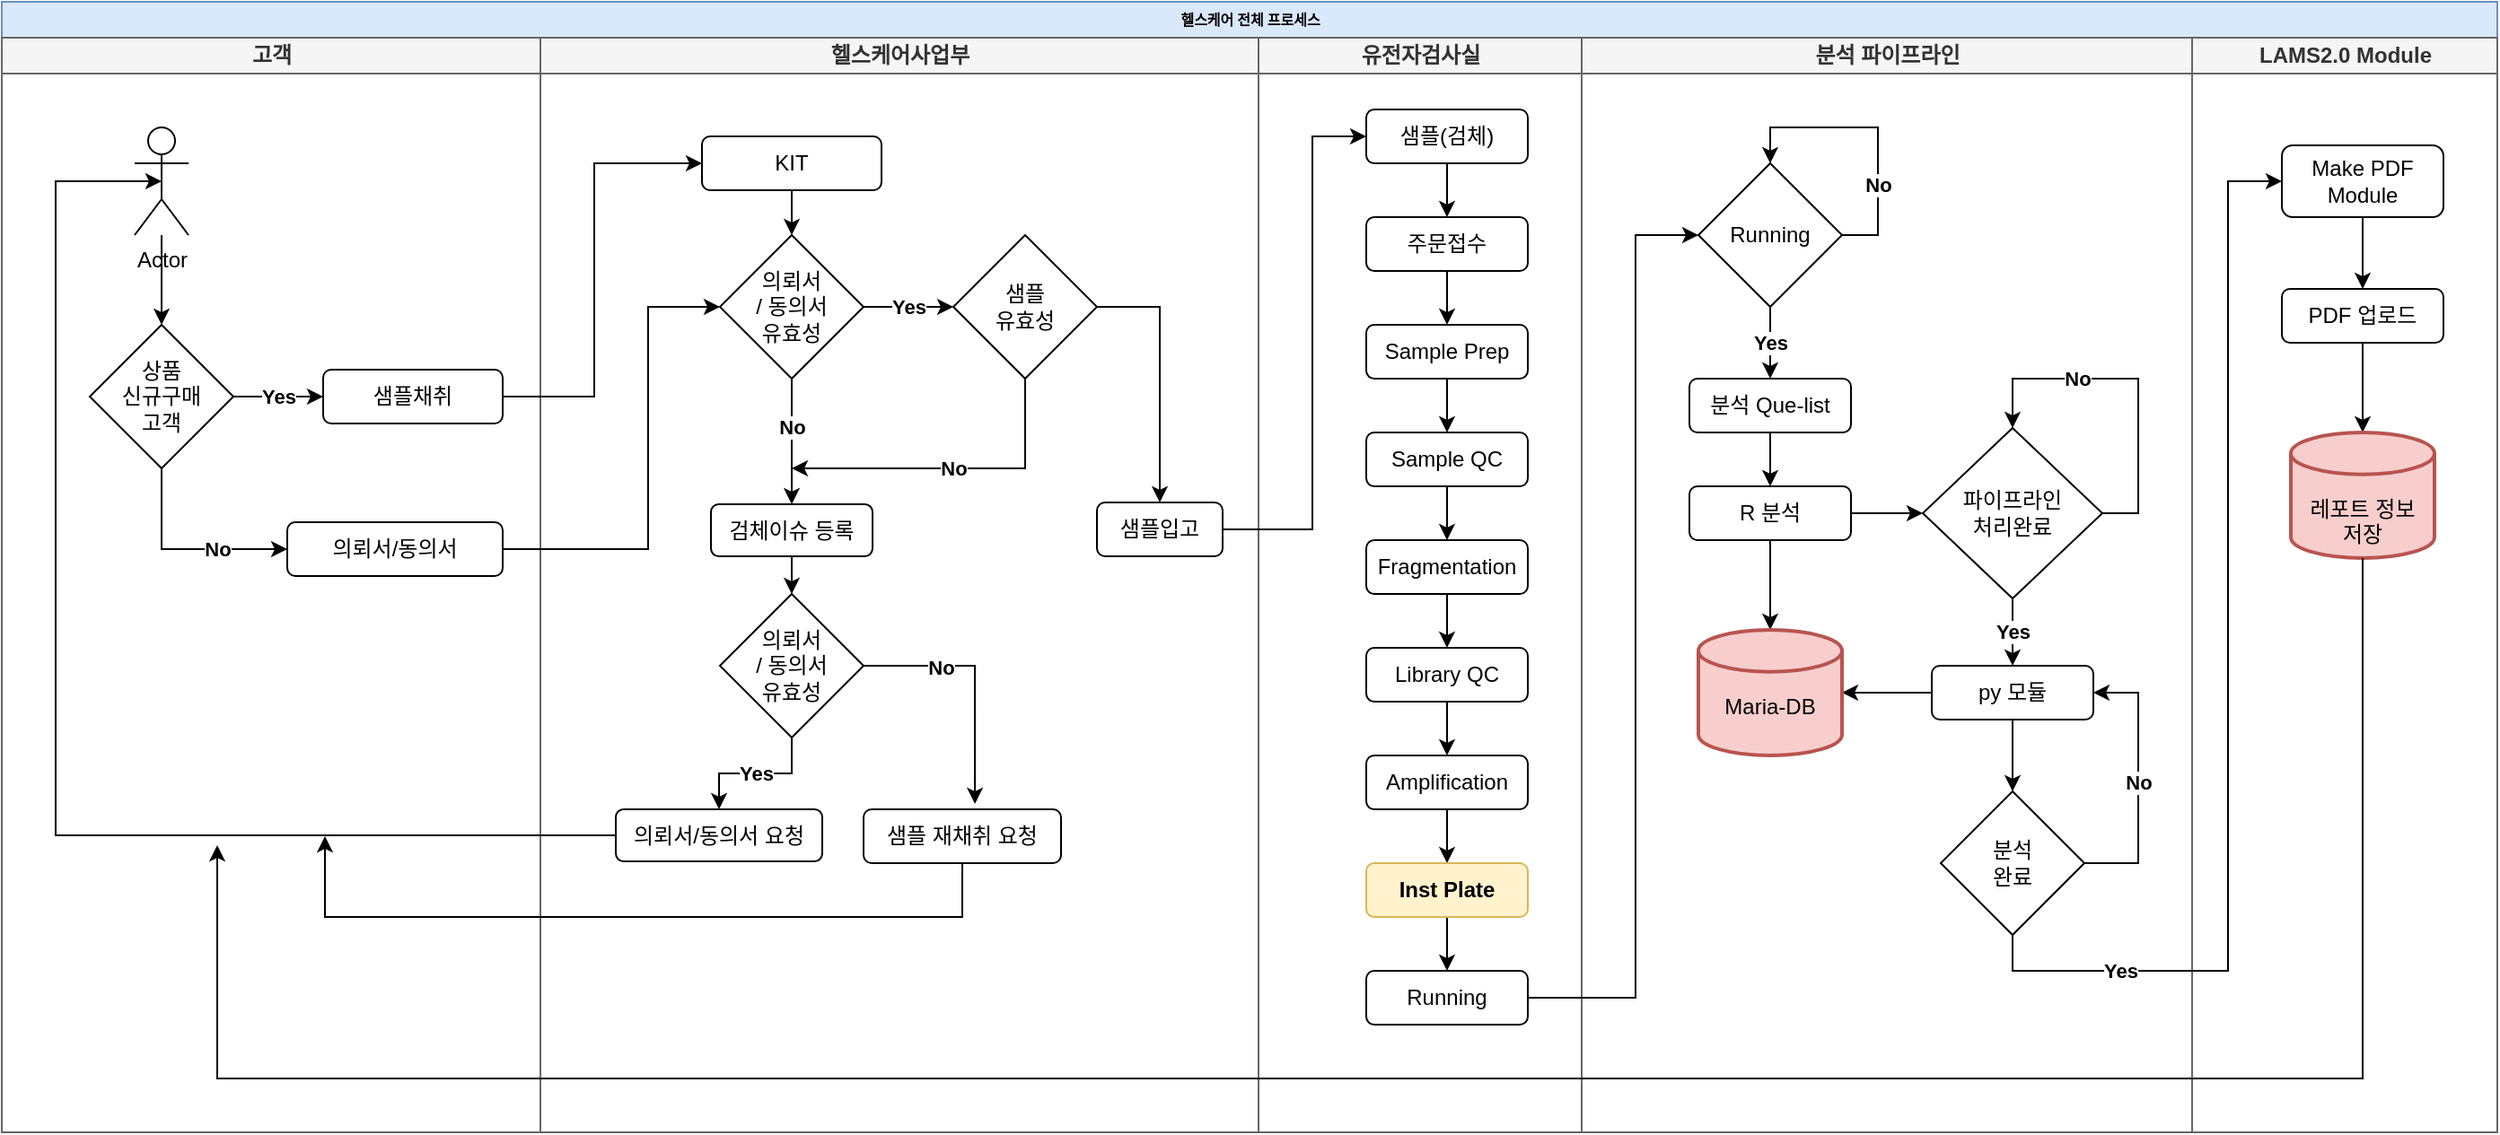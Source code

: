 <mxfile version="15.9.6" type="device"><diagram id="C5RBs43oDa-KdzZeNtuy" name="Page-1"><mxGraphModel dx="3076" dy="1931" grid="1" gridSize="10" guides="1" tooltips="1" connect="1" arrows="1" fold="1" page="1" pageScale="1" pageWidth="827" pageHeight="1169" math="0" shadow="0"><root><mxCell id="WIyWlLk6GJQsqaUBKTNV-0"/><mxCell id="WIyWlLk6GJQsqaUBKTNV-1" parent="WIyWlLk6GJQsqaUBKTNV-0"/><mxCell id="hNVhN8ppE6Io7elThMRo-0" value="헬스케어 전체 프로세스" style="swimlane;html=1;childLayout=stackLayout;startSize=20;rounded=0;shadow=0;labelBackgroundColor=none;strokeWidth=1;fontFamily=Verdana;fontSize=8;align=center;fillColor=#dae8fc;strokeColor=#6c8ebf;" vertex="1" parent="WIyWlLk6GJQsqaUBKTNV-1"><mxGeometry x="-1610" y="-1130" width="1390" height="630" as="geometry"/></mxCell><mxCell id="hNVhN8ppE6Io7elThMRo-1" value="고객" style="swimlane;html=1;startSize=20;fillColor=#f5f5f5;fontColor=#333333;strokeColor=#666666;" vertex="1" parent="hNVhN8ppE6Io7elThMRo-0"><mxGeometry y="20" width="300" height="610" as="geometry"/></mxCell><mxCell id="hNVhN8ppE6Io7elThMRo-115" value="" style="edgeStyle=orthogonalEdgeStyle;rounded=0;orthogonalLoop=1;jettySize=auto;html=1;" edge="1" parent="hNVhN8ppE6Io7elThMRo-1" source="hNVhN8ppE6Io7elThMRo-2" target="hNVhN8ppE6Io7elThMRo-114"><mxGeometry relative="1" as="geometry"/></mxCell><mxCell id="hNVhN8ppE6Io7elThMRo-2" value="Actor" style="shape=umlActor;verticalLabelPosition=bottom;verticalAlign=top;html=1;outlineConnect=0;" vertex="1" parent="hNVhN8ppE6Io7elThMRo-1"><mxGeometry x="74" y="50" width="30" height="60" as="geometry"/></mxCell><mxCell id="hNVhN8ppE6Io7elThMRo-76" value="샘플채취" style="rounded=1;whiteSpace=wrap;html=1;" vertex="1" parent="hNVhN8ppE6Io7elThMRo-1"><mxGeometry x="179" y="185" width="100" height="30" as="geometry"/></mxCell><mxCell id="hNVhN8ppE6Io7elThMRo-125" value="&lt;b&gt;Yes&lt;/b&gt;" style="edgeStyle=orthogonalEdgeStyle;rounded=0;orthogonalLoop=1;jettySize=auto;html=1;entryX=0;entryY=0.5;entryDx=0;entryDy=0;" edge="1" parent="hNVhN8ppE6Io7elThMRo-1" source="hNVhN8ppE6Io7elThMRo-114" target="hNVhN8ppE6Io7elThMRo-76"><mxGeometry relative="1" as="geometry"><Array as="points"><mxPoint x="149" y="200"/><mxPoint x="149" y="200"/></Array></mxGeometry></mxCell><mxCell id="hNVhN8ppE6Io7elThMRo-127" value="&lt;b&gt;No&lt;/b&gt;" style="edgeStyle=orthogonalEdgeStyle;rounded=0;orthogonalLoop=1;jettySize=auto;html=1;entryX=0;entryY=0.5;entryDx=0;entryDy=0;exitX=0.5;exitY=1;exitDx=0;exitDy=0;" edge="1" parent="hNVhN8ppE6Io7elThMRo-1" source="hNVhN8ppE6Io7elThMRo-114" target="hNVhN8ppE6Io7elThMRo-126"><mxGeometry x="0.322" relative="1" as="geometry"><mxPoint as="offset"/></mxGeometry></mxCell><mxCell id="hNVhN8ppE6Io7elThMRo-114" value="상품&lt;br&gt;신규구매&lt;br&gt;고객" style="rhombus;whiteSpace=wrap;html=1;" vertex="1" parent="hNVhN8ppE6Io7elThMRo-1"><mxGeometry x="49" y="160" width="80" height="80" as="geometry"/></mxCell><mxCell id="hNVhN8ppE6Io7elThMRo-126" value="의뢰서/동의서" style="rounded=1;whiteSpace=wrap;html=1;" vertex="1" parent="hNVhN8ppE6Io7elThMRo-1"><mxGeometry x="159" y="270" width="120" height="30" as="geometry"/></mxCell><mxCell id="hNVhN8ppE6Io7elThMRo-3" style="edgeStyle=orthogonalEdgeStyle;rounded=1;html=1;labelBackgroundColor=none;startArrow=none;startFill=0;startSize=5;endArrow=classicThin;endFill=1;endSize=5;jettySize=auto;orthogonalLoop=1;strokeWidth=1;fontFamily=Verdana;fontSize=8" edge="1" parent="hNVhN8ppE6Io7elThMRo-0"><mxGeometry relative="1" as="geometry"><mxPoint x="120" y="115" as="sourcePoint"/></mxGeometry></mxCell><mxCell id="hNVhN8ppE6Io7elThMRo-4" style="edgeStyle=orthogonalEdgeStyle;rounded=1;html=1;labelBackgroundColor=none;startArrow=none;startFill=0;startSize=5;endArrow=classicThin;endFill=1;endSize=5;jettySize=auto;orthogonalLoop=1;strokeWidth=1;fontFamily=Verdana;fontSize=8" edge="1" parent="hNVhN8ppE6Io7elThMRo-0"><mxGeometry relative="1" as="geometry"><Array as="points"><mxPoint x="240" y="155"/><mxPoint x="70" y="155"/></Array><mxPoint x="240" y="145" as="sourcePoint"/></mxGeometry></mxCell><mxCell id="hNVhN8ppE6Io7elThMRo-5" style="edgeStyle=orthogonalEdgeStyle;rounded=1;html=1;labelBackgroundColor=none;startArrow=none;startFill=0;startSize=5;endArrow=classicThin;endFill=1;endSize=5;jettySize=auto;orthogonalLoop=1;strokeWidth=1;fontFamily=Verdana;fontSize=8" edge="1" parent="hNVhN8ppE6Io7elThMRo-0"><mxGeometry relative="1" as="geometry"><mxPoint x="120" y="205" as="sourcePoint"/></mxGeometry></mxCell><mxCell id="hNVhN8ppE6Io7elThMRo-6" style="edgeStyle=orthogonalEdgeStyle;rounded=1;html=1;labelBackgroundColor=none;startArrow=none;startFill=0;startSize=5;endArrow=classicThin;endFill=1;endSize=5;jettySize=auto;orthogonalLoop=1;strokeWidth=1;fontFamily=Verdana;fontSize=8" edge="1" parent="hNVhN8ppE6Io7elThMRo-0"><mxGeometry relative="1" as="geometry"><mxPoint x="70" y="235" as="targetPoint"/></mxGeometry></mxCell><mxCell id="hNVhN8ppE6Io7elThMRo-7" style="edgeStyle=orthogonalEdgeStyle;rounded=1;html=1;labelBackgroundColor=none;startArrow=none;startFill=0;startSize=5;endArrow=classicThin;endFill=1;endSize=5;jettySize=auto;orthogonalLoop=1;strokeWidth=1;fontFamily=Verdana;fontSize=8" edge="1" parent="hNVhN8ppE6Io7elThMRo-0"><mxGeometry relative="1" as="geometry"><mxPoint x="70" y="235" as="targetPoint"/></mxGeometry></mxCell><mxCell id="hNVhN8ppE6Io7elThMRo-8" style="edgeStyle=orthogonalEdgeStyle;rounded=1;html=1;labelBackgroundColor=none;startArrow=none;startFill=0;startSize=5;endArrow=classicThin;endFill=1;endSize=5;jettySize=auto;orthogonalLoop=1;strokeWidth=1;fontFamily=Verdana;fontSize=8" edge="1" parent="hNVhN8ppE6Io7elThMRo-0"><mxGeometry relative="1" as="geometry"><Array as="points"><mxPoint x="20" y="690"/><mxPoint x="20" y="370"/><mxPoint x="70" y="370"/></Array><mxPoint x="70" y="235" as="targetPoint"/></mxGeometry></mxCell><mxCell id="hNVhN8ppE6Io7elThMRo-9" style="edgeStyle=orthogonalEdgeStyle;rounded=1;html=1;labelBackgroundColor=none;startArrow=none;startFill=0;startSize=5;endArrow=classicThin;endFill=1;endSize=5;jettySize=auto;orthogonalLoop=1;strokeWidth=1;fontFamily=Verdana;fontSize=8" edge="1" parent="hNVhN8ppE6Io7elThMRo-0"><mxGeometry relative="1" as="geometry"><mxPoint x="440" y="290" as="sourcePoint"/></mxGeometry></mxCell><mxCell id="hNVhN8ppE6Io7elThMRo-10" style="edgeStyle=orthogonalEdgeStyle;rounded=1;html=1;labelBackgroundColor=none;startArrow=none;startFill=0;startSize=5;endArrow=classicThin;endFill=1;endSize=5;jettySize=auto;orthogonalLoop=1;strokeWidth=1;fontFamily=Verdana;fontSize=8" edge="1" parent="hNVhN8ppE6Io7elThMRo-0"><mxGeometry relative="1" as="geometry"><mxPoint x="600" y="690" as="sourcePoint"/></mxGeometry></mxCell><mxCell id="hNVhN8ppE6Io7elThMRo-11" style="edgeStyle=orthogonalEdgeStyle;rounded=1;html=1;labelBackgroundColor=none;startArrow=none;startFill=0;startSize=5;endArrow=classicThin;endFill=1;endSize=5;jettySize=auto;orthogonalLoop=1;strokeWidth=1;fontFamily=Verdana;fontSize=8" edge="1" parent="hNVhN8ppE6Io7elThMRo-0"><mxGeometry relative="1" as="geometry"><mxPoint x="770" y="690" as="sourcePoint"/></mxGeometry></mxCell><mxCell id="hNVhN8ppE6Io7elThMRo-12" style="edgeStyle=orthogonalEdgeStyle;rounded=1;html=1;labelBackgroundColor=none;startArrow=none;startFill=0;startSize=5;endArrow=classicThin;endFill=1;endSize=5;jettySize=auto;orthogonalLoop=1;strokeWidth=1;fontFamily=Verdana;fontSize=8" edge="1" parent="hNVhN8ppE6Io7elThMRo-0"><mxGeometry relative="1" as="geometry"><mxPoint x="610" y="450" as="sourcePoint"/></mxGeometry></mxCell><mxCell id="hNVhN8ppE6Io7elThMRo-13" style="edgeStyle=orthogonalEdgeStyle;rounded=1;html=1;labelBackgroundColor=none;startArrow=none;startFill=0;startSize=5;endArrow=classicThin;endFill=1;endSize=5;jettySize=auto;orthogonalLoop=1;strokeWidth=1;fontFamily=Verdana;fontSize=8" edge="1" parent="hNVhN8ppE6Io7elThMRo-0"><mxGeometry relative="1" as="geometry"><Array as="points"><mxPoint x="660" y="610"/><mxPoint x="660" y="550"/><mxPoint x="400" y="550"/></Array><mxPoint x="400" y="580" as="targetPoint"/></mxGeometry></mxCell><mxCell id="hNVhN8ppE6Io7elThMRo-14" style="edgeStyle=orthogonalEdgeStyle;rounded=1;html=1;labelBackgroundColor=none;startArrow=none;startFill=0;startSize=5;endArrow=classicThin;endFill=1;endSize=5;jettySize=auto;orthogonalLoop=1;strokeColor=#000000;strokeWidth=1;fontFamily=Verdana;fontSize=8;fontColor=#000000;" edge="1" parent="hNVhN8ppE6Io7elThMRo-0"><mxGeometry relative="1" as="geometry"><mxPoint x="610" y="610" as="targetPoint"/></mxGeometry></mxCell><mxCell id="hNVhN8ppE6Io7elThMRo-15" style="edgeStyle=orthogonalEdgeStyle;rounded=1;html=1;labelBackgroundColor=none;startArrow=none;startFill=0;startSize=5;endArrow=classicThin;endFill=1;endSize=5;jettySize=auto;orthogonalLoop=1;strokeWidth=1;fontFamily=Verdana;fontSize=8" edge="1" parent="hNVhN8ppE6Io7elThMRo-0"><mxGeometry relative="1" as="geometry"><Array as="points"><mxPoint x="660" y="610"/><mxPoint x="660" y="550"/><mxPoint x="80" y="550"/></Array><mxPoint x="670" y="610" as="sourcePoint"/></mxGeometry></mxCell><mxCell id="hNVhN8ppE6Io7elThMRo-16" style="edgeStyle=orthogonalEdgeStyle;rounded=1;html=1;labelBackgroundColor=none;startArrow=none;startFill=0;startSize=5;endArrow=classicThin;endFill=1;endSize=5;jettySize=auto;orthogonalLoop=1;strokeWidth=1;fontFamily=Verdana;fontSize=8" edge="1" parent="hNVhN8ppE6Io7elThMRo-0"><mxGeometry relative="1" as="geometry"><Array as="points"><mxPoint x="80" y="650"/><mxPoint x="490" y="650"/><mxPoint x="490" y="610"/></Array><mxPoint x="510" y="610" as="targetPoint"/></mxGeometry></mxCell><mxCell id="hNVhN8ppE6Io7elThMRo-17" style="edgeStyle=orthogonalEdgeStyle;rounded=1;html=1;labelBackgroundColor=none;startArrow=none;startFill=0;startSize=5;endArrow=classicThin;endFill=1;endSize=5;jettySize=auto;orthogonalLoop=1;strokeWidth=1;fontFamily=Verdana;fontSize=8" edge="1" parent="hNVhN8ppE6Io7elThMRo-0"><mxGeometry relative="1" as="geometry"><mxPoint x="510" y="610" as="targetPoint"/></mxGeometry></mxCell><mxCell id="hNVhN8ppE6Io7elThMRo-18" value="헬스케어사업부" style="swimlane;html=1;startSize=20;fillColor=#f5f5f5;fontColor=#333333;strokeColor=#666666;" vertex="1" parent="hNVhN8ppE6Io7elThMRo-0"><mxGeometry x="300" y="20" width="400" height="610" as="geometry"/></mxCell><mxCell id="hNVhN8ppE6Io7elThMRo-107" style="edgeStyle=orthogonalEdgeStyle;rounded=0;orthogonalLoop=1;jettySize=auto;html=1;" edge="1" parent="hNVhN8ppE6Io7elThMRo-18" source="hNVhN8ppE6Io7elThMRo-20" target="hNVhN8ppE6Io7elThMRo-106"><mxGeometry relative="1" as="geometry"/></mxCell><mxCell id="hNVhN8ppE6Io7elThMRo-20" value="KIT" style="rounded=1;whiteSpace=wrap;html=1;" vertex="1" parent="hNVhN8ppE6Io7elThMRo-18"><mxGeometry x="90" y="55" width="100" height="30" as="geometry"/></mxCell><mxCell id="hNVhN8ppE6Io7elThMRo-128" value="&lt;b&gt;No&lt;/b&gt;" style="edgeStyle=orthogonalEdgeStyle;rounded=0;orthogonalLoop=1;jettySize=auto;html=1;" edge="1" parent="hNVhN8ppE6Io7elThMRo-18" source="hNVhN8ppE6Io7elThMRo-106" target="hNVhN8ppE6Io7elThMRo-80"><mxGeometry x="-0.25" relative="1" as="geometry"><Array as="points"><mxPoint x="140" y="200"/><mxPoint x="140" y="200"/></Array><mxPoint as="offset"/></mxGeometry></mxCell><mxCell id="hNVhN8ppE6Io7elThMRo-150" style="edgeStyle=orthogonalEdgeStyle;rounded=0;orthogonalLoop=1;jettySize=auto;html=1;entryX=0.5;entryY=0;entryDx=0;entryDy=0;exitX=1;exitY=0.5;exitDx=0;exitDy=0;" edge="1" parent="hNVhN8ppE6Io7elThMRo-18" source="hNVhN8ppE6Io7elThMRo-109" target="hNVhN8ppE6Io7elThMRo-148"><mxGeometry relative="1" as="geometry"/></mxCell><mxCell id="hNVhN8ppE6Io7elThMRo-109" value="샘플&lt;br&gt;유효성" style="rhombus;whiteSpace=wrap;html=1;" vertex="1" parent="hNVhN8ppE6Io7elThMRo-18"><mxGeometry x="230" y="110" width="80" height="80" as="geometry"/></mxCell><mxCell id="hNVhN8ppE6Io7elThMRo-142" value="" style="edgeStyle=orthogonalEdgeStyle;rounded=0;orthogonalLoop=1;jettySize=auto;html=1;" edge="1" parent="hNVhN8ppE6Io7elThMRo-18" source="hNVhN8ppE6Io7elThMRo-80" target="hNVhN8ppE6Io7elThMRo-141"><mxGeometry relative="1" as="geometry"/></mxCell><mxCell id="hNVhN8ppE6Io7elThMRo-80" value="검체이슈 등록" style="rounded=1;whiteSpace=wrap;html=1;" vertex="1" parent="hNVhN8ppE6Io7elThMRo-18"><mxGeometry x="95" y="260" width="90" height="29" as="geometry"/></mxCell><mxCell id="hNVhN8ppE6Io7elThMRo-22" value="샘플 재채취 요청" style="rounded=1;whiteSpace=wrap;html=1;" vertex="1" parent="hNVhN8ppE6Io7elThMRo-18"><mxGeometry x="180" y="430" width="110" height="30" as="geometry"/></mxCell><mxCell id="hNVhN8ppE6Io7elThMRo-135" value="&lt;b&gt;Yes&lt;/b&gt;" style="edgeStyle=orthogonalEdgeStyle;rounded=0;orthogonalLoop=1;jettySize=auto;html=1;" edge="1" parent="hNVhN8ppE6Io7elThMRo-18" source="hNVhN8ppE6Io7elThMRo-106" target="hNVhN8ppE6Io7elThMRo-109"><mxGeometry relative="1" as="geometry"/></mxCell><mxCell id="hNVhN8ppE6Io7elThMRo-106" value="의뢰서&lt;br&gt;/ 동의서&lt;br&gt;유효성" style="rhombus;whiteSpace=wrap;html=1;" vertex="1" parent="hNVhN8ppE6Io7elThMRo-18"><mxGeometry x="100" y="110" width="80" height="80" as="geometry"/></mxCell><mxCell id="hNVhN8ppE6Io7elThMRo-138" value="의뢰서/동의서 요청" style="rounded=1;whiteSpace=wrap;html=1;" vertex="1" parent="hNVhN8ppE6Io7elThMRo-18"><mxGeometry x="42" y="430" width="115" height="29" as="geometry"/></mxCell><mxCell id="hNVhN8ppE6Io7elThMRo-144" value="&lt;b&gt;Yes&lt;/b&gt;" style="edgeStyle=orthogonalEdgeStyle;rounded=0;orthogonalLoop=1;jettySize=auto;html=1;exitX=0.5;exitY=1;exitDx=0;exitDy=0;entryX=0.5;entryY=0;entryDx=0;entryDy=0;" edge="1" parent="hNVhN8ppE6Io7elThMRo-18" source="hNVhN8ppE6Io7elThMRo-141" target="hNVhN8ppE6Io7elThMRo-138"><mxGeometry relative="1" as="geometry"><Array as="points"><mxPoint x="140" y="410"/><mxPoint x="100" y="410"/></Array></mxGeometry></mxCell><mxCell id="hNVhN8ppE6Io7elThMRo-147" style="edgeStyle=orthogonalEdgeStyle;rounded=0;orthogonalLoop=1;jettySize=auto;html=1;entryX=0.564;entryY=-0.1;entryDx=0;entryDy=0;entryPerimeter=0;exitX=1;exitY=0.5;exitDx=0;exitDy=0;" edge="1" parent="hNVhN8ppE6Io7elThMRo-18" source="hNVhN8ppE6Io7elThMRo-141" target="hNVhN8ppE6Io7elThMRo-22"><mxGeometry relative="1" as="geometry"/></mxCell><mxCell id="hNVhN8ppE6Io7elThMRo-155" value="&lt;b&gt;No&lt;/b&gt;" style="edgeLabel;html=1;align=center;verticalAlign=middle;resizable=0;points=[];" vertex="1" connectable="0" parent="hNVhN8ppE6Io7elThMRo-147"><mxGeometry x="-0.381" y="-1" relative="1" as="geometry"><mxPoint as="offset"/></mxGeometry></mxCell><mxCell id="hNVhN8ppE6Io7elThMRo-141" value="의뢰서&lt;br&gt;/ 동의서&lt;br&gt;유효성" style="rhombus;whiteSpace=wrap;html=1;" vertex="1" parent="hNVhN8ppE6Io7elThMRo-18"><mxGeometry x="100" y="310" width="80" height="80" as="geometry"/></mxCell><mxCell id="hNVhN8ppE6Io7elThMRo-148" value="샘플입고" style="rounded=1;whiteSpace=wrap;html=1;" vertex="1" parent="hNVhN8ppE6Io7elThMRo-18"><mxGeometry x="310" y="259" width="70" height="30" as="geometry"/></mxCell><mxCell id="hNVhN8ppE6Io7elThMRo-26" value="유전자검사실" style="swimlane;html=1;startSize=20;fillColor=#f5f5f5;fontColor=#333333;strokeColor=#666666;" vertex="1" parent="hNVhN8ppE6Io7elThMRo-0"><mxGeometry x="700" y="20" width="180" height="610" as="geometry"/></mxCell><mxCell id="hNVhN8ppE6Io7elThMRo-27" style="edgeStyle=orthogonalEdgeStyle;rounded=1;html=1;labelBackgroundColor=none;startArrow=none;startFill=0;startSize=5;endArrow=classicThin;endFill=1;endSize=5;jettySize=auto;orthogonalLoop=1;strokeWidth=1;fontFamily=Verdana;fontSize=8" edge="1" parent="hNVhN8ppE6Io7elThMRo-26"><mxGeometry relative="1" as="geometry"><mxPoint x="80" y="215" as="sourcePoint"/></mxGeometry></mxCell><mxCell id="hNVhN8ppE6Io7elThMRo-154" value="" style="edgeStyle=orthogonalEdgeStyle;rounded=0;orthogonalLoop=1;jettySize=auto;html=1;" edge="1" parent="hNVhN8ppE6Io7elThMRo-26" source="hNVhN8ppE6Io7elThMRo-151" target="hNVhN8ppE6Io7elThMRo-152"><mxGeometry relative="1" as="geometry"/></mxCell><mxCell id="hNVhN8ppE6Io7elThMRo-151" value="샘플(검체)" style="rounded=1;whiteSpace=wrap;html=1;" vertex="1" parent="hNVhN8ppE6Io7elThMRo-26"><mxGeometry x="60" y="40" width="90" height="30" as="geometry"/></mxCell><mxCell id="hNVhN8ppE6Io7elThMRo-157" value="" style="edgeStyle=orthogonalEdgeStyle;rounded=0;orthogonalLoop=1;jettySize=auto;html=1;" edge="1" parent="hNVhN8ppE6Io7elThMRo-26" source="hNVhN8ppE6Io7elThMRo-152" target="hNVhN8ppE6Io7elThMRo-156"><mxGeometry relative="1" as="geometry"/></mxCell><mxCell id="hNVhN8ppE6Io7elThMRo-152" value="주문접수" style="rounded=1;whiteSpace=wrap;html=1;" vertex="1" parent="hNVhN8ppE6Io7elThMRo-26"><mxGeometry x="60" y="100" width="90" height="30" as="geometry"/></mxCell><mxCell id="hNVhN8ppE6Io7elThMRo-164" style="edgeStyle=orthogonalEdgeStyle;rounded=0;orthogonalLoop=1;jettySize=auto;html=1;" edge="1" parent="hNVhN8ppE6Io7elThMRo-26" source="hNVhN8ppE6Io7elThMRo-156" target="hNVhN8ppE6Io7elThMRo-158"><mxGeometry relative="1" as="geometry"/></mxCell><mxCell id="hNVhN8ppE6Io7elThMRo-156" value="Sample Prep" style="rounded=1;whiteSpace=wrap;html=1;" vertex="1" parent="hNVhN8ppE6Io7elThMRo-26"><mxGeometry x="60" y="160" width="90" height="30" as="geometry"/></mxCell><mxCell id="hNVhN8ppE6Io7elThMRo-165" style="edgeStyle=orthogonalEdgeStyle;rounded=0;orthogonalLoop=1;jettySize=auto;html=1;" edge="1" parent="hNVhN8ppE6Io7elThMRo-26" source="hNVhN8ppE6Io7elThMRo-158" target="hNVhN8ppE6Io7elThMRo-159"><mxGeometry relative="1" as="geometry"/></mxCell><mxCell id="hNVhN8ppE6Io7elThMRo-158" value="Sample QC" style="rounded=1;whiteSpace=wrap;html=1;" vertex="1" parent="hNVhN8ppE6Io7elThMRo-26"><mxGeometry x="60" y="220" width="90" height="30" as="geometry"/></mxCell><mxCell id="hNVhN8ppE6Io7elThMRo-166" style="edgeStyle=orthogonalEdgeStyle;rounded=0;orthogonalLoop=1;jettySize=auto;html=1;" edge="1" parent="hNVhN8ppE6Io7elThMRo-26" source="hNVhN8ppE6Io7elThMRo-159" target="hNVhN8ppE6Io7elThMRo-160"><mxGeometry relative="1" as="geometry"/></mxCell><mxCell id="hNVhN8ppE6Io7elThMRo-159" value="Fragmentation" style="rounded=1;whiteSpace=wrap;html=1;" vertex="1" parent="hNVhN8ppE6Io7elThMRo-26"><mxGeometry x="60" y="280" width="90" height="30" as="geometry"/></mxCell><mxCell id="hNVhN8ppE6Io7elThMRo-167" style="edgeStyle=orthogonalEdgeStyle;rounded=0;orthogonalLoop=1;jettySize=auto;html=1;" edge="1" parent="hNVhN8ppE6Io7elThMRo-26" source="hNVhN8ppE6Io7elThMRo-160" target="hNVhN8ppE6Io7elThMRo-161"><mxGeometry relative="1" as="geometry"/></mxCell><mxCell id="hNVhN8ppE6Io7elThMRo-160" value="Library QC" style="rounded=1;whiteSpace=wrap;html=1;" vertex="1" parent="hNVhN8ppE6Io7elThMRo-26"><mxGeometry x="60" y="340" width="90" height="30" as="geometry"/></mxCell><mxCell id="hNVhN8ppE6Io7elThMRo-168" style="edgeStyle=orthogonalEdgeStyle;rounded=0;orthogonalLoop=1;jettySize=auto;html=1;" edge="1" parent="hNVhN8ppE6Io7elThMRo-26" source="hNVhN8ppE6Io7elThMRo-161" target="hNVhN8ppE6Io7elThMRo-162"><mxGeometry relative="1" as="geometry"/></mxCell><mxCell id="hNVhN8ppE6Io7elThMRo-161" value="Amplification" style="rounded=1;whiteSpace=wrap;html=1;" vertex="1" parent="hNVhN8ppE6Io7elThMRo-26"><mxGeometry x="60" y="400" width="90" height="30" as="geometry"/></mxCell><mxCell id="hNVhN8ppE6Io7elThMRo-170" style="edgeStyle=orthogonalEdgeStyle;rounded=0;orthogonalLoop=1;jettySize=auto;html=1;entryX=0.5;entryY=0;entryDx=0;entryDy=0;" edge="1" parent="hNVhN8ppE6Io7elThMRo-26" source="hNVhN8ppE6Io7elThMRo-162" target="hNVhN8ppE6Io7elThMRo-169"><mxGeometry relative="1" as="geometry"/></mxCell><mxCell id="hNVhN8ppE6Io7elThMRo-162" value="Inst Plate" style="rounded=1;whiteSpace=wrap;html=1;fillColor=#fff2cc;strokeColor=#d6b656;fontStyle=1" vertex="1" parent="hNVhN8ppE6Io7elThMRo-26"><mxGeometry x="60" y="460" width="90" height="30" as="geometry"/></mxCell><mxCell id="hNVhN8ppE6Io7elThMRo-169" value="Running" style="rounded=1;whiteSpace=wrap;html=1;" vertex="1" parent="hNVhN8ppE6Io7elThMRo-26"><mxGeometry x="60" y="520" width="90" height="30" as="geometry"/></mxCell><mxCell id="hNVhN8ppE6Io7elThMRo-34" value="분석 파이프라인" style="swimlane;html=1;startSize=20;fillColor=#f5f5f5;fontColor=#333333;strokeColor=#666666;" vertex="1" parent="hNVhN8ppE6Io7elThMRo-0"><mxGeometry x="880" y="20" width="340" height="610" as="geometry"/></mxCell><mxCell id="hNVhN8ppE6Io7elThMRo-35" style="edgeStyle=orthogonalEdgeStyle;rounded=1;html=1;labelBackgroundColor=none;startArrow=none;startFill=0;startSize=5;endArrow=classicThin;endFill=1;endSize=5;jettySize=auto;orthogonalLoop=1;strokeColor=#000000;strokeWidth=1;fontFamily=Verdana;fontSize=8;fontColor=#000000;" edge="1" parent="hNVhN8ppE6Io7elThMRo-34"><mxGeometry relative="1" as="geometry"><mxPoint x="80" y="300" as="sourcePoint"/></mxGeometry></mxCell><mxCell id="hNVhN8ppE6Io7elThMRo-36" style="edgeStyle=orthogonalEdgeStyle;rounded=1;html=1;labelBackgroundColor=none;startArrow=none;startFill=0;startSize=5;endArrow=classicThin;endFill=1;endSize=5;jettySize=auto;orthogonalLoop=1;strokeWidth=1;fontFamily=Verdana;fontSize=8" edge="1" parent="hNVhN8ppE6Io7elThMRo-34"><mxGeometry relative="1" as="geometry"><mxPoint x="80" y="380" as="sourcePoint"/></mxGeometry></mxCell><mxCell id="hNVhN8ppE6Io7elThMRo-37" style="edgeStyle=orthogonalEdgeStyle;rounded=1;html=1;labelBackgroundColor=none;startArrow=none;startFill=0;startSize=5;endArrow=classicThin;endFill=1;endSize=5;jettySize=auto;orthogonalLoop=1;strokeWidth=1;fontFamily=Verdana;fontSize=8" edge="1" parent="hNVhN8ppE6Io7elThMRo-34"><mxGeometry relative="1" as="geometry"><mxPoint x="80" y="620" as="sourcePoint"/></mxGeometry></mxCell><mxCell id="hNVhN8ppE6Io7elThMRo-184" style="edgeStyle=orthogonalEdgeStyle;rounded=0;orthogonalLoop=1;jettySize=auto;html=1;entryX=0.5;entryY=0;entryDx=0;entryDy=0;" edge="1" parent="hNVhN8ppE6Io7elThMRo-34" source="hNVhN8ppE6Io7elThMRo-172" target="hNVhN8ppE6Io7elThMRo-179"><mxGeometry relative="1" as="geometry"/></mxCell><mxCell id="hNVhN8ppE6Io7elThMRo-172" value="분석 Que-list" style="rounded=1;whiteSpace=wrap;html=1;" vertex="1" parent="hNVhN8ppE6Io7elThMRo-34"><mxGeometry x="60" y="190" width="90" height="30" as="geometry"/></mxCell><mxCell id="hNVhN8ppE6Io7elThMRo-178" value="&lt;b&gt;Yes&lt;/b&gt;" style="edgeStyle=orthogonalEdgeStyle;rounded=0;orthogonalLoop=1;jettySize=auto;html=1;entryX=0.5;entryY=0;entryDx=0;entryDy=0;" edge="1" parent="hNVhN8ppE6Io7elThMRo-34" source="hNVhN8ppE6Io7elThMRo-171" target="hNVhN8ppE6Io7elThMRo-172"><mxGeometry relative="1" as="geometry"/></mxCell><mxCell id="hNVhN8ppE6Io7elThMRo-171" value="Running" style="rhombus;whiteSpace=wrap;html=1;" vertex="1" parent="hNVhN8ppE6Io7elThMRo-34"><mxGeometry x="65" y="70" width="80" height="80" as="geometry"/></mxCell><mxCell id="hNVhN8ppE6Io7elThMRo-177" value="&lt;b&gt;No&lt;/b&gt;" style="edgeStyle=orthogonalEdgeStyle;rounded=0;orthogonalLoop=1;jettySize=auto;html=1;entryX=0.5;entryY=0;entryDx=0;entryDy=0;" edge="1" parent="hNVhN8ppE6Io7elThMRo-34" source="hNVhN8ppE6Io7elThMRo-171" target="hNVhN8ppE6Io7elThMRo-171"><mxGeometry x="-0.4" relative="1" as="geometry"><Array as="points"><mxPoint x="165" y="110"/><mxPoint x="165" y="50"/><mxPoint x="105" y="50"/></Array><mxPoint as="offset"/></mxGeometry></mxCell><mxCell id="hNVhN8ppE6Io7elThMRo-185" style="edgeStyle=orthogonalEdgeStyle;rounded=0;orthogonalLoop=1;jettySize=auto;html=1;entryX=0;entryY=0.5;entryDx=0;entryDy=0;" edge="1" parent="hNVhN8ppE6Io7elThMRo-34" source="hNVhN8ppE6Io7elThMRo-179" target="hNVhN8ppE6Io7elThMRo-182"><mxGeometry relative="1" as="geometry"/></mxCell><mxCell id="hNVhN8ppE6Io7elThMRo-186" style="edgeStyle=orthogonalEdgeStyle;rounded=0;orthogonalLoop=1;jettySize=auto;html=1;entryX=0.5;entryY=0;entryDx=0;entryDy=0;entryPerimeter=0;" edge="1" parent="hNVhN8ppE6Io7elThMRo-34" source="hNVhN8ppE6Io7elThMRo-179" target="hNVhN8ppE6Io7elThMRo-181"><mxGeometry relative="1" as="geometry"/></mxCell><mxCell id="hNVhN8ppE6Io7elThMRo-179" value="R 분석" style="rounded=1;whiteSpace=wrap;html=1;" vertex="1" parent="hNVhN8ppE6Io7elThMRo-34"><mxGeometry x="60" y="250" width="90" height="30" as="geometry"/></mxCell><mxCell id="hNVhN8ppE6Io7elThMRo-191" style="edgeStyle=orthogonalEdgeStyle;rounded=0;orthogonalLoop=1;jettySize=auto;html=1;" edge="1" parent="hNVhN8ppE6Io7elThMRo-34" source="hNVhN8ppE6Io7elThMRo-180" target="hNVhN8ppE6Io7elThMRo-181"><mxGeometry relative="1" as="geometry"/></mxCell><mxCell id="hNVhN8ppE6Io7elThMRo-193" value="" style="edgeStyle=orthogonalEdgeStyle;rounded=0;orthogonalLoop=1;jettySize=auto;html=1;" edge="1" parent="hNVhN8ppE6Io7elThMRo-34" source="hNVhN8ppE6Io7elThMRo-180" target="hNVhN8ppE6Io7elThMRo-192"><mxGeometry relative="1" as="geometry"/></mxCell><mxCell id="hNVhN8ppE6Io7elThMRo-180" value="py 모듈" style="rounded=1;whiteSpace=wrap;html=1;" vertex="1" parent="hNVhN8ppE6Io7elThMRo-34"><mxGeometry x="195" y="350" width="90" height="30" as="geometry"/></mxCell><mxCell id="hNVhN8ppE6Io7elThMRo-181" value="&lt;br&gt;Maria-DB" style="strokeWidth=2;html=1;shape=mxgraph.flowchart.database;whiteSpace=wrap;fillColor=#f8cecc;strokeColor=#b85450;" vertex="1" parent="hNVhN8ppE6Io7elThMRo-34"><mxGeometry x="65" y="330" width="80" height="70" as="geometry"/></mxCell><mxCell id="hNVhN8ppE6Io7elThMRo-190" value="&lt;b&gt;Yes&lt;/b&gt;" style="edgeStyle=orthogonalEdgeStyle;rounded=0;orthogonalLoop=1;jettySize=auto;html=1;entryX=0.5;entryY=0;entryDx=0;entryDy=0;" edge="1" parent="hNVhN8ppE6Io7elThMRo-34" source="hNVhN8ppE6Io7elThMRo-182" target="hNVhN8ppE6Io7elThMRo-180"><mxGeometry relative="1" as="geometry"/></mxCell><mxCell id="hNVhN8ppE6Io7elThMRo-182" value="파이프라인&lt;br&gt;처리완료" style="rhombus;whiteSpace=wrap;html=1;" vertex="1" parent="hNVhN8ppE6Io7elThMRo-34"><mxGeometry x="190" y="217.5" width="100" height="95" as="geometry"/></mxCell><mxCell id="hNVhN8ppE6Io7elThMRo-188" style="edgeStyle=orthogonalEdgeStyle;rounded=0;orthogonalLoop=1;jettySize=auto;html=1;entryX=0.5;entryY=0;entryDx=0;entryDy=0;" edge="1" parent="hNVhN8ppE6Io7elThMRo-34" source="hNVhN8ppE6Io7elThMRo-182" target="hNVhN8ppE6Io7elThMRo-182"><mxGeometry relative="1" as="geometry"><Array as="points"><mxPoint x="310" y="265"/><mxPoint x="310" y="190"/><mxPoint x="240" y="190"/></Array></mxGeometry></mxCell><mxCell id="hNVhN8ppE6Io7elThMRo-189" value="&lt;b&gt;No&lt;/b&gt;" style="edgeLabel;html=1;align=center;verticalAlign=middle;resizable=0;points=[];" vertex="1" connectable="0" parent="hNVhN8ppE6Io7elThMRo-188"><mxGeometry x="0.235" y="2" relative="1" as="geometry"><mxPoint x="-10" y="-2" as="offset"/></mxGeometry></mxCell><mxCell id="hNVhN8ppE6Io7elThMRo-194" value="&lt;b&gt;No&lt;/b&gt;" style="edgeStyle=orthogonalEdgeStyle;rounded=0;orthogonalLoop=1;jettySize=auto;html=1;entryX=1;entryY=0.5;entryDx=0;entryDy=0;exitX=1;exitY=0.5;exitDx=0;exitDy=0;" edge="1" parent="hNVhN8ppE6Io7elThMRo-34" source="hNVhN8ppE6Io7elThMRo-192" target="hNVhN8ppE6Io7elThMRo-180"><mxGeometry relative="1" as="geometry"><Array as="points"><mxPoint x="310" y="460"/><mxPoint x="310" y="365"/></Array></mxGeometry></mxCell><mxCell id="hNVhN8ppE6Io7elThMRo-192" value="분석&lt;br&gt;완료" style="rhombus;whiteSpace=wrap;html=1;" vertex="1" parent="hNVhN8ppE6Io7elThMRo-34"><mxGeometry x="200" y="420" width="80" height="80" as="geometry"/></mxCell><mxCell id="hNVhN8ppE6Io7elThMRo-47" value="LAMS2.0 Module" style="swimlane;html=1;startSize=20;fillColor=#f5f5f5;strokeColor=#666666;fontColor=#333333;" vertex="1" parent="hNVhN8ppE6Io7elThMRo-0"><mxGeometry x="1220" y="20" width="170" height="610" as="geometry"/></mxCell><mxCell id="hNVhN8ppE6Io7elThMRo-48" style="edgeStyle=orthogonalEdgeStyle;rounded=1;html=1;labelBackgroundColor=none;startArrow=none;startFill=0;startSize=5;endArrow=classicThin;endFill=1;endSize=5;jettySize=auto;orthogonalLoop=1;strokeWidth=1;fontFamily=Verdana;fontSize=8" edge="1" parent="hNVhN8ppE6Io7elThMRo-47"><mxGeometry relative="1" as="geometry"><mxPoint x="80" y="460" as="sourcePoint"/></mxGeometry></mxCell><mxCell id="hNVhN8ppE6Io7elThMRo-49" style="edgeStyle=orthogonalEdgeStyle;rounded=1;html=1;labelBackgroundColor=none;startArrow=none;startFill=0;startSize=5;endArrow=classicThin;endFill=1;endSize=5;jettySize=auto;orthogonalLoop=1;strokeWidth=1;fontFamily=Verdana;fontSize=8" edge="1" parent="hNVhN8ppE6Io7elThMRo-47"><mxGeometry relative="1" as="geometry"><mxPoint x="80" y="540" as="sourcePoint"/></mxGeometry></mxCell><mxCell id="hNVhN8ppE6Io7elThMRo-200" value="" style="edgeStyle=orthogonalEdgeStyle;rounded=0;orthogonalLoop=1;jettySize=auto;html=1;" edge="1" parent="hNVhN8ppE6Io7elThMRo-47" source="hNVhN8ppE6Io7elThMRo-195" target="hNVhN8ppE6Io7elThMRo-199"><mxGeometry relative="1" as="geometry"/></mxCell><mxCell id="hNVhN8ppE6Io7elThMRo-195" value="Make PDF&lt;br&gt;Module" style="rounded=1;whiteSpace=wrap;html=1;" vertex="1" parent="hNVhN8ppE6Io7elThMRo-47"><mxGeometry x="50" y="60" width="90" height="40" as="geometry"/></mxCell><mxCell id="hNVhN8ppE6Io7elThMRo-204" value="" style="edgeStyle=orthogonalEdgeStyle;rounded=0;orthogonalLoop=1;jettySize=auto;html=1;" edge="1" parent="hNVhN8ppE6Io7elThMRo-47" source="hNVhN8ppE6Io7elThMRo-199" target="hNVhN8ppE6Io7elThMRo-203"><mxGeometry relative="1" as="geometry"/></mxCell><mxCell id="hNVhN8ppE6Io7elThMRo-199" value="PDF 업로드" style="rounded=1;whiteSpace=wrap;html=1;" vertex="1" parent="hNVhN8ppE6Io7elThMRo-47"><mxGeometry x="50" y="140" width="90" height="30" as="geometry"/></mxCell><mxCell id="hNVhN8ppE6Io7elThMRo-203" value="&lt;br&gt;&lt;br&gt;레포트 정보&lt;br&gt;저장" style="strokeWidth=2;html=1;shape=mxgraph.flowchart.database;whiteSpace=wrap;fillColor=#f8cecc;strokeColor=#b85450;" vertex="1" parent="hNVhN8ppE6Io7elThMRo-47"><mxGeometry x="55" y="220" width="80" height="70" as="geometry"/></mxCell><mxCell id="hNVhN8ppE6Io7elThMRo-133" style="edgeStyle=orthogonalEdgeStyle;rounded=0;orthogonalLoop=1;jettySize=auto;html=1;entryX=0;entryY=0.5;entryDx=0;entryDy=0;" edge="1" parent="hNVhN8ppE6Io7elThMRo-0" source="hNVhN8ppE6Io7elThMRo-126" target="hNVhN8ppE6Io7elThMRo-106"><mxGeometry relative="1" as="geometry"><Array as="points"><mxPoint x="360" y="305"/><mxPoint x="360" y="170"/></Array></mxGeometry></mxCell><mxCell id="hNVhN8ppE6Io7elThMRo-134" style="edgeStyle=orthogonalEdgeStyle;rounded=0;orthogonalLoop=1;jettySize=auto;html=1;" edge="1" parent="hNVhN8ppE6Io7elThMRo-0" source="hNVhN8ppE6Io7elThMRo-76"><mxGeometry relative="1" as="geometry"><mxPoint x="390" y="90" as="targetPoint"/><Array as="points"><mxPoint x="330" y="220"/><mxPoint x="330" y="90"/></Array></mxGeometry></mxCell><mxCell id="hNVhN8ppE6Io7elThMRo-145" style="edgeStyle=orthogonalEdgeStyle;rounded=0;orthogonalLoop=1;jettySize=auto;html=1;entryX=0.5;entryY=0.5;entryDx=0;entryDy=0;entryPerimeter=0;" edge="1" parent="hNVhN8ppE6Io7elThMRo-0" source="hNVhN8ppE6Io7elThMRo-138" target="hNVhN8ppE6Io7elThMRo-2"><mxGeometry relative="1" as="geometry"><Array as="points"><mxPoint x="30" y="465"/><mxPoint x="30" y="100"/></Array></mxGeometry></mxCell><mxCell id="hNVhN8ppE6Io7elThMRo-153" style="edgeStyle=orthogonalEdgeStyle;rounded=0;orthogonalLoop=1;jettySize=auto;html=1;entryX=0;entryY=0.5;entryDx=0;entryDy=0;" edge="1" parent="hNVhN8ppE6Io7elThMRo-0" source="hNVhN8ppE6Io7elThMRo-148" target="hNVhN8ppE6Io7elThMRo-151"><mxGeometry relative="1" as="geometry"><Array as="points"><mxPoint x="730" y="294"/><mxPoint x="730" y="75"/></Array></mxGeometry></mxCell><mxCell id="hNVhN8ppE6Io7elThMRo-176" style="edgeStyle=orthogonalEdgeStyle;rounded=0;orthogonalLoop=1;jettySize=auto;html=1;entryX=0;entryY=0.5;entryDx=0;entryDy=0;" edge="1" parent="hNVhN8ppE6Io7elThMRo-0" source="hNVhN8ppE6Io7elThMRo-169" target="hNVhN8ppE6Io7elThMRo-171"><mxGeometry relative="1" as="geometry"><Array as="points"><mxPoint x="910" y="555"/><mxPoint x="910" y="130"/></Array></mxGeometry></mxCell><mxCell id="hNVhN8ppE6Io7elThMRo-196" value="&lt;b&gt;Yes&lt;/b&gt;" style="edgeStyle=orthogonalEdgeStyle;rounded=0;orthogonalLoop=1;jettySize=auto;html=1;entryX=0;entryY=0.5;entryDx=0;entryDy=0;" edge="1" parent="hNVhN8ppE6Io7elThMRo-0" source="hNVhN8ppE6Io7elThMRo-192" target="hNVhN8ppE6Io7elThMRo-195"><mxGeometry x="-0.738" relative="1" as="geometry"><Array as="points"><mxPoint x="1120" y="540"/><mxPoint x="1240" y="540"/><mxPoint x="1240" y="100"/></Array><mxPoint as="offset"/></mxGeometry></mxCell><mxCell id="hNVhN8ppE6Io7elThMRo-137" value="&lt;b&gt;No&lt;/b&gt;" style="edgeStyle=orthogonalEdgeStyle;rounded=0;orthogonalLoop=1;jettySize=auto;html=1;" edge="1" parent="WIyWlLk6GJQsqaUBKTNV-1" source="hNVhN8ppE6Io7elThMRo-109"><mxGeometry relative="1" as="geometry"><mxPoint x="-1170" y="-870" as="targetPoint"/><Array as="points"><mxPoint x="-1040" y="-870"/><mxPoint x="-1170" y="-870"/></Array></mxGeometry></mxCell><mxCell id="hNVhN8ppE6Io7elThMRo-146" style="edgeStyle=orthogonalEdgeStyle;rounded=0;orthogonalLoop=1;jettySize=auto;html=1;" edge="1" parent="WIyWlLk6GJQsqaUBKTNV-1" source="hNVhN8ppE6Io7elThMRo-22"><mxGeometry relative="1" as="geometry"><mxPoint x="-1430" y="-665" as="targetPoint"/><Array as="points"><mxPoint x="-1075" y="-620"/><mxPoint x="-1430" y="-620"/><mxPoint x="-1430" y="-665"/></Array></mxGeometry></mxCell><mxCell id="hNVhN8ppE6Io7elThMRo-205" style="edgeStyle=orthogonalEdgeStyle;rounded=0;orthogonalLoop=1;jettySize=auto;html=1;" edge="1" parent="WIyWlLk6GJQsqaUBKTNV-1" source="hNVhN8ppE6Io7elThMRo-203"><mxGeometry relative="1" as="geometry"><mxPoint x="-1490" y="-660" as="targetPoint"/><Array as="points"><mxPoint x="-295" y="-530"/><mxPoint x="-1490" y="-530"/></Array></mxGeometry></mxCell></root></mxGraphModel></diagram></mxfile>
